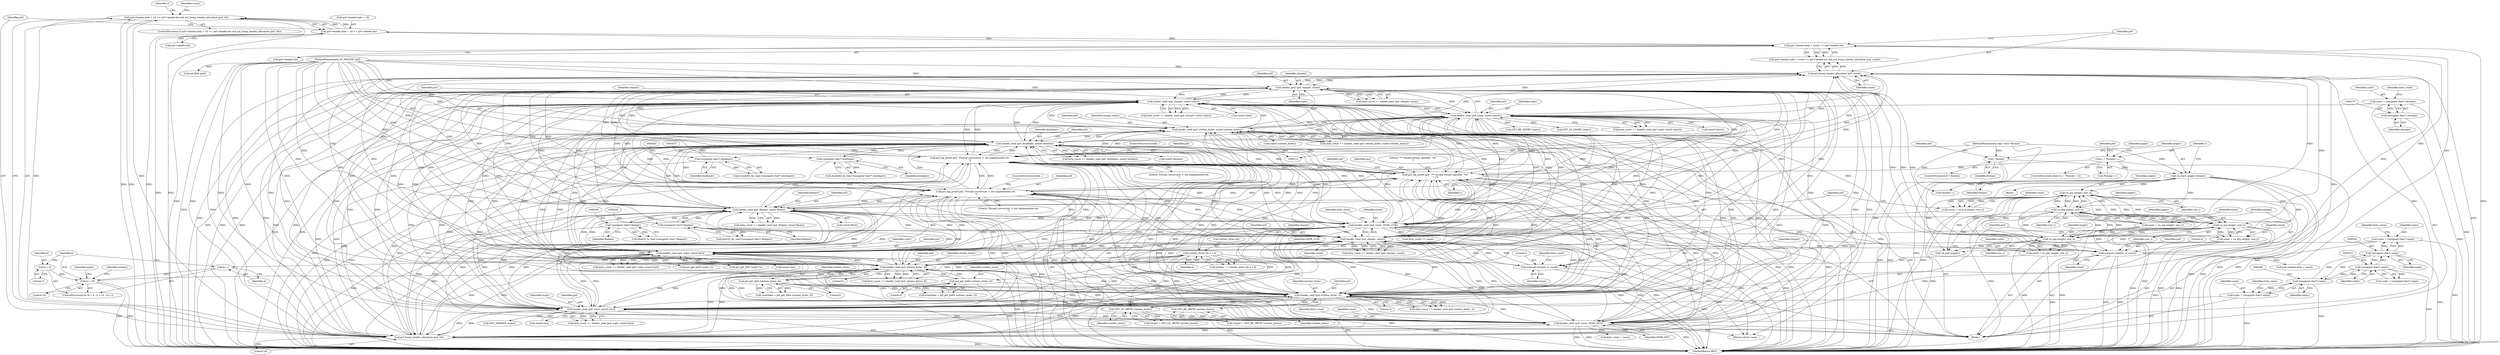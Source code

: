 digraph "0_libsndfile_708e996c87c5fae77b104ccfeb8f6db784c32074_16@API" {
"1000156" [label="(Call,psf->header.indx + 16 >= psf->header.len && psf_bump_header_allocation (psf, 16))"];
"1000157" [label="(Call,psf->header.indx + 16 >= psf->header.len)"];
"1000507" [label="(Call,psf->header.indx + count >= psf->header.len)"];
"1000501" [label="(Call,memset (charptr, 0, count))"];
"1000265" [label="(Call,header_read (psf, charptr, sizeof (char)))"];
"1000283" [label="(Call,header_read (psf, ucptr, sizeof (short)))"];
"1000527" [label="(Call,header_gets (psf, charptr, count))"];
"1000227" [label="(Call,header_read (psf, sixteen_bytes, sizeof (sixteen_bytes)))"];
"1000446" [label="(Call,header_read (psf, doubleptr, sizeof (double)))"];
"1000533" [label="(Call,psf_log_printf (psf, \"Format conversion 'z' not implemented yet.\n\"))"];
"1000170" [label="(Call,psf_bump_header_allocation (psf, 16))"];
"1000543" [label="(Call,header_seek (psf, count, SEEK_SET))"];
"1000204" [label="(Call,header_read (psf, ucptr, sizeof (int)))"];
"1000313" [label="(Call,header_read (psf, sixteen_bytes, 3))"];
"1000379" [label="(Call,header_read (psf, sixteen_bytes, 8))"];
"1000347" [label="(Call,header_read (psf, ucptr, sizeof (int)))"];
"1000490" [label="(Call,header_read (psf, charptr, count))"];
"1000557" [label="(Call,header_seek (psf, count, SEEK_CUR))"];
"1000412" [label="(Call,header_read (psf, floatptr, sizeof (float)))"];
"1000474" [label="(Call,psf_log_printf (psf, \"Format conversion 's' not implemented yet.\n\"))"];
"1000566" [label="(Call,psf_log_printf (psf, \"*** Invalid format specifier `%c'\n\", c))"];
"1000116" [label="(MethodParameterIn,SF_PRIVATE *psf)"];
"1000149" [label="(Call,c = *format++)"];
"1000435" [label="(Call,(unsigned char*) floatptr)"];
"1000427" [label="(Call,(unsigned char*) floatptr)"];
"1000552" [label="(Call,count = va_arg (argptr, size_t))"];
"1000554" [label="(Call,va_arg (argptr, size_t))"];
"1000498" [label="(Call,va_arg (argptr, size_t))"];
"1000145" [label="(Call,va_start (argptr, format))"];
"1000140" [label="(Call,! format)"];
"1000117" [label="(MethodParameterIn,char const *format)"];
"1000540" [label="(Call,va_arg (argptr, size_t))"];
"1000481" [label="(Call,va_arg (argptr, size_t))"];
"1000484" [label="(Call,memset (charptr, 0, count))"];
"1000479" [label="(Call,count = va_arg (argptr, size_t))"];
"1000340" [label="(Call,ucptr = (unsigned char*) intptr)"];
"1000342" [label="(Call,(unsigned char*) intptr)"];
"1000222" [label="(Call,(unsigned char*) intptr)"];
"1000199" [label="(Call,(unsigned char*) intptr)"];
"1000332" [label="(Call,GET_LE_3BYTE (sixteen_bytes))"];
"1000248" [label="(Call,sixteen_bytes [k] << k)"];
"1000241" [label="(Call,k < 16)"];
"1000238" [label="(Call,k = 0)"];
"1000244" [label="(Call,k++)"];
"1000397" [label="(Call,psf_get_le64 (sixteen_bytes, 0))"];
"1000391" [label="(Call,psf_get_be64 (sixteen_bytes, 0))"];
"1000326" [label="(Call,GET_BE_3BYTE (sixteen_bytes))"];
"1000197" [label="(Call,ucptr = (unsigned char*) intptr)"];
"1000538" [label="(Call,count = va_arg (argptr, size_t))"];
"1000461" [label="(Call,(unsigned char*) doubleptr)"];
"1000469" [label="(Call,(unsigned char*) doubleptr)"];
"1000520" [label="(Call,psf_bump_header_allocation (psf, count))"];
"1000276" [label="(Call,ucptr = (unsigned char*) shortptr)"];
"1000278" [label="(Call,(unsigned char*) shortptr)"];
"1000496" [label="(Call,count = va_arg (argptr, size_t))"];
"1000204" [label="(Call,header_read (psf, ucptr, sizeof (int)))"];
"1000393" [label="(Literal,0)"];
"1000161" [label="(Identifier,psf)"];
"1000118" [label="(Block,)"];
"1000528" [label="(Identifier,psf)"];
"1000469" [label="(Call,(unsigned char*) doubleptr)"];
"1000170" [label="(Call,psf_bump_header_allocation (psf, 16))"];
"1000504" [label="(Identifier,count)"];
"1000546" [label="(Identifier,SEEK_SET)"];
"1000560" [label="(Identifier,SEEK_CUR)"];
"1000284" [label="(Identifier,psf)"];
"1000149" [label="(Call,c = *format++)"];
"1000398" [label="(Identifier,sixteen_bytes)"];
"1000397" [label="(Call,psf_get_le64 (sixteen_bytes, 0))"];
"1000444" [label="(Call,byte_count += header_read (psf, doubleptr, sizeof (double)))"];
"1000297" [label="(Call,GET_BE_SHORT (ucptr))"];
"1000533" [label="(Call,psf_log_printf (psf, \"Format conversion 'z' not implemented yet.\n\"))"];
"1000255" [label="(Identifier,intptr)"];
"1000198" [label="(Identifier,ucptr)"];
"1000176" [label="(Identifier,c)"];
"1000316" [label="(Literal,3)"];
"1000323" [label="(Call,*intptr = GET_BE_3BYTE (sixteen_bytes))"];
"1000146" [label="(Identifier,argptr)"];
"1000150" [label="(Identifier,c)"];
"1000144" [label="(Identifier,psf)"];
"1000228" [label="(Identifier,psf)"];
"1000145" [label="(Call,va_start (argptr, format))"];
"1000347" [label="(Call,header_read (psf, ucptr, sizeof (int)))"];
"1000265" [label="(Call,header_read (psf, charptr, sizeof (char)))"];
"1000248" [label="(Call,sixteen_bytes [k] << k)"];
"1000536" [label="(ControlStructure,break ;)"];
"1000350" [label="(Call,sizeof (int))"];
"1000151" [label="(Call,*format++)"];
"1000507" [label="(Call,psf->header.indx + count >= psf->header.len)"];
"1000340" [label="(Call,ucptr = (unsigned char*) intptr)"];
"1000263" [label="(Call,byte_count += header_read (psf, charptr, sizeof (char)))"];
"1000147" [label="(Identifier,format)"];
"1000511" [label="(Identifier,psf)"];
"1000527" [label="(Call,header_gets (psf, charptr, count))"];
"1000572" [label="(Identifier,psf)"];
"1000237" [label="(ControlStructure,for (k = 0 ; k < 16 ; k++))"];
"1000278" [label="(Call,(unsigned char*) shortptr)"];
"1000497" [label="(Identifier,count)"];
"1000206" [label="(Identifier,ucptr)"];
"1000479" [label="(Call,count = va_arg (argptr, size_t))"];
"1000266" [label="(Identifier,psf)"];
"1000542" [label="(Identifier,size_t)"];
"1000313" [label="(Call,header_read (psf, sixteen_bytes, 3))"];
"1000491" [label="(Identifier,psf)"];
"1000380" [label="(Identifier,psf)"];
"1000285" [label="(Identifier,ucptr)"];
"1000429" [label="(Identifier,floatptr)"];
"1000139" [label="(ControlStructure,if (! format))"];
"1000521" [label="(Identifier,psf)"];
"1000577" [label="(Identifier,argptr)"];
"1000543" [label="(Call,header_seek (psf, count, SEEK_SET))"];
"1000485" [label="(Identifier,charptr)"];
"1000227" [label="(Call,header_read (psf, sixteen_bytes, sizeof (sixteen_bytes)))"];
"1000238" [label="(Call,k = 0)"];
"1000311" [label="(Call,byte_count += header_read (psf, sixteen_bytes, 3))"];
"1000381" [label="(Identifier,sixteen_bytes)"];
"1000426" [label="(Call,float32_be_read ((unsigned char*) floatptr))"];
"1000448" [label="(Identifier,doubleptr)"];
"1000165" [label="(Call,psf->header.len)"];
"1000567" [label="(Identifier,psf)"];
"1000461" [label="(Call,(unsigned char*) doubleptr)"];
"1000555" [label="(Identifier,argptr)"];
"1000500" [label="(Identifier,size_t)"];
"1000239" [label="(Identifier,k)"];
"1000498" [label="(Call,va_arg (argptr, size_t))"];
"1000141" [label="(Identifier,format)"];
"1000244" [label="(Call,k++)"];
"1000202" [label="(Call,byte_count += header_read (psf, ucptr, sizeof (int)))"];
"1000315" [label="(Identifier,sixteen_bytes)"];
"1000463" [label="(Identifier,doubleptr)"];
"1000414" [label="(Identifier,floatptr)"];
"1000562" [label="(Identifier,byte_count)"];
"1000156" [label="(Call,psf->header.indx + 16 >= psf->header.len && psf_bump_header_allocation (psf, 16))"];
"1000177" [label="(Block,)"];
"1000314" [label="(Identifier,psf)"];
"1000558" [label="(Identifier,psf)"];
"1000427" [label="(Call,(unsigned char*) floatptr)"];
"1000481" [label="(Call,va_arg (argptr, size_t))"];
"1000224" [label="(Identifier,intptr)"];
"1000267" [label="(Identifier,charptr)"];
"1000435" [label="(Call,(unsigned char*) floatptr)"];
"1000486" [label="(Literal,0)"];
"1000346" [label="(Identifier,byte_count)"];
"1000207" [label="(Call,sizeof (int))"];
"1000522" [label="(Identifier,count)"];
"1000382" [label="(Literal,8)"];
"1000544" [label="(Identifier,psf)"];
"1000540" [label="(Call,va_arg (argptr, size_t))"];
"1000395" [label="(Call,countdata = psf_get_le64 (sixteen_bytes, 0))"];
"1000277" [label="(Identifier,ucptr)"];
"1000345" [label="(Call,byte_count += header_read (psf, ucptr, sizeof (int)))"];
"1000333" [label="(Identifier,sixteen_bytes)"];
"1000415" [label="(Call,sizeof (float))"];
"1000477" [label="(ControlStructure,break ;)"];
"1000199" [label="(Call,(unsigned char*) intptr)"];
"1000541" [label="(Identifier,argptr)"];
"1000548" [label="(Identifier,byte_count)"];
"1000545" [label="(Identifier,count)"];
"1000242" [label="(Identifier,k)"];
"1000501" [label="(Call,memset (charptr, 0, count))"];
"1000283" [label="(Call,header_read (psf, ucptr, sizeof (short)))"];
"1000332" [label="(Call,GET_LE_3BYTE (sixteen_bytes))"];
"1000520" [label="(Call,psf_bump_header_allocation (psf, count))"];
"1000476" [label="(Literal,\"Format conversion 's' not implemented yet.\n\")"];
"1000499" [label="(Identifier,argptr)"];
"1000329" [label="(Call,*intptr = GET_LE_3BYTE (sixteen_bytes))"];
"1000171" [label="(Identifier,psf)"];
"1000230" [label="(Call,sizeof (sixteen_bytes))"];
"1000243" [label="(Literal,16)"];
"1000247" [label="(Identifier,intdata)"];
"1000249" [label="(Call,sixteen_bytes [k])"];
"1000492" [label="(Identifier,charptr)"];
"1000392" [label="(Identifier,sixteen_bytes)"];
"1000327" [label="(Identifier,sixteen_bytes)"];
"1000174" [label="(Identifier,count)"];
"1000212" [label="(Call,GET_MARKER (ucptr))"];
"1000568" [label="(Literal,\"*** Invalid format specifier `%c'\n\")"];
"1000246" [label="(Call,intdata ^= sixteen_bytes [k] << k)"];
"1000225" [label="(Call,byte_count += header_read (psf, sixteen_bytes, sizeof (sixteen_bytes)))"];
"1000493" [label="(Identifier,count)"];
"1000539" [label="(Identifier,count)"];
"1000552" [label="(Call,count = va_arg (argptr, size_t))"];
"1000496" [label="(Call,count = va_arg (argptr, size_t))"];
"1000538" [label="(Call,count = va_arg (argptr, size_t))"];
"1000488" [label="(Call,byte_count += header_read (psf, charptr, count))"];
"1000342" [label="(Call,(unsigned char*) intptr)"];
"1000534" [label="(Identifier,psf)"];
"1000475" [label="(Identifier,psf)"];
"1000361" [label="(Call,psf_get_be32 (ucptr, 0))"];
"1000468" [label="(Call,double64_le_read ((unsigned char*) doubleptr))"];
"1000412" [label="(Call,header_read (psf, floatptr, sizeof (float)))"];
"1000303" [label="(Call,GET_LE_SHORT (ucptr))"];
"1000490" [label="(Call,header_read (psf, charptr, count))"];
"1000487" [label="(Identifier,count)"];
"1000553" [label="(Identifier,count)"];
"1000557" [label="(Call,header_seek (psf, count, SEEK_CUR))"];
"1000580" [label="(MethodReturn,RET)"];
"1000434" [label="(Call,float32_le_read ((unsigned char*) floatptr))"];
"1000280" [label="(Identifier,shortptr)"];
"1000399" [label="(Literal,0)"];
"1000241" [label="(Call,k < 16)"];
"1000205" [label="(Identifier,psf)"];
"1000410" [label="(Call,byte_count += header_read (psf, floatptr, sizeof (float)))"];
"1000240" [label="(Literal,0)"];
"1000281" [label="(Call,byte_count += header_read (psf, ucptr, sizeof (short)))"];
"1000530" [label="(Identifier,count)"];
"1000148" [label="(ControlStructure,while ((c = *format++)))"];
"1000437" [label="(Identifier,floatptr)"];
"1000117" [label="(MethodParameterIn,char const *format)"];
"1000508" [label="(Call,psf->header.indx + count)"];
"1000484" [label="(Call,memset (charptr, 0, count))"];
"1000368" [label="(Call,psf_get_le32 (ucptr, 0))"];
"1000561" [label="(Call,byte_count += count)"];
"1000341" [label="(Identifier,ucptr)"];
"1000482" [label="(Identifier,argptr)"];
"1000460" [label="(Call,double64_be_read ((unsigned char*) doubleptr))"];
"1000143" [label="(Call,psf_ftell (psf))"];
"1000391" [label="(Call,psf_get_be64 (sixteen_bytes, 0))"];
"1000282" [label="(Identifier,byte_count)"];
"1000566" [label="(Call,psf_log_printf (psf, \"*** Invalid format specifier `%c'\n\", c))"];
"1000349" [label="(Identifier,ucptr)"];
"1000268" [label="(Call,sizeof (char))"];
"1000471" [label="(Identifier,doubleptr)"];
"1000547" [label="(Call,byte_count = count)"];
"1000576" [label="(Call,va_end (argptr))"];
"1000489" [label="(Identifier,byte_count)"];
"1000197" [label="(Call,ucptr = (unsigned char*) intptr)"];
"1000556" [label="(Identifier,size_t)"];
"1000535" [label="(Literal,\"Format conversion 'z' not implemented yet.\n\")"];
"1000348" [label="(Identifier,psf)"];
"1000229" [label="(Identifier,sixteen_bytes)"];
"1000506" [label="(Call,psf->header.indx + count >= psf->header.len && psf_bump_header_allocation (psf, count))"];
"1000155" [label="(ControlStructure,if (psf->header.indx + 16 >= psf->header.len && psf_bump_header_allocation (psf, 16)))"];
"1000554" [label="(Call,va_arg (argptr, size_t))"];
"1000203" [label="(Identifier,byte_count)"];
"1000286" [label="(Call,sizeof (short))"];
"1000413" [label="(Identifier,psf)"];
"1000559" [label="(Identifier,count)"];
"1000201" [label="(Identifier,intptr)"];
"1000446" [label="(Call,header_read (psf, doubleptr, sizeof (double)))"];
"1000173" [label="(Return,return count ;)"];
"1000245" [label="(Identifier,k)"];
"1000157" [label="(Call,psf->header.indx + 16 >= psf->header.len)"];
"1000483" [label="(Identifier,size_t)"];
"1000529" [label="(Identifier,charptr)"];
"1000220" [label="(Call,ucptr = (unsigned char*) intptr)"];
"1000503" [label="(Literal,0)"];
"1000158" [label="(Call,psf->header.indx + 16)"];
"1000152" [label="(Call,format++)"];
"1000222" [label="(Call,(unsigned char*) intptr)"];
"1000525" [label="(Call,byte_count += header_gets (psf, charptr, count))"];
"1000389" [label="(Call,countdata = psf_get_be64 (sixteen_bytes, 0))"];
"1000344" [label="(Identifier,intptr)"];
"1000377" [label="(Call,byte_count += header_read (psf, sixteen_bytes, 8))"];
"1000502" [label="(Identifier,charptr)"];
"1000252" [label="(Identifier,k)"];
"1000474" [label="(Call,psf_log_printf (psf, \"Format conversion 's' not implemented yet.\n\"))"];
"1000447" [label="(Identifier,psf)"];
"1000140" [label="(Call,! format)"];
"1000480" [label="(Identifier,count)"];
"1000276" [label="(Call,ucptr = (unsigned char*) shortptr)"];
"1000379" [label="(Call,header_read (psf, sixteen_bytes, 8))"];
"1000116" [label="(MethodParameterIn,SF_PRIVATE *psf)"];
"1000569" [label="(Identifier,c)"];
"1000515" [label="(Call,psf->header.len)"];
"1000172" [label="(Literal,16)"];
"1000449" [label="(Call,sizeof (double))"];
"1000326" [label="(Call,GET_BE_3BYTE (sixteen_bytes))"];
"1000156" -> "1000155"  [label="AST: "];
"1000156" -> "1000157"  [label="CFG: "];
"1000156" -> "1000170"  [label="CFG: "];
"1000157" -> "1000156"  [label="AST: "];
"1000170" -> "1000156"  [label="AST: "];
"1000174" -> "1000156"  [label="CFG: "];
"1000176" -> "1000156"  [label="CFG: "];
"1000156" -> "1000580"  [label="DDG: "];
"1000156" -> "1000580"  [label="DDG: "];
"1000156" -> "1000580"  [label="DDG: "];
"1000157" -> "1000156"  [label="DDG: "];
"1000157" -> "1000156"  [label="DDG: "];
"1000170" -> "1000156"  [label="DDG: "];
"1000170" -> "1000156"  [label="DDG: "];
"1000157" -> "1000165"  [label="CFG: "];
"1000158" -> "1000157"  [label="AST: "];
"1000165" -> "1000157"  [label="AST: "];
"1000171" -> "1000157"  [label="CFG: "];
"1000157" -> "1000580"  [label="DDG: "];
"1000157" -> "1000580"  [label="DDG: "];
"1000507" -> "1000157"  [label="DDG: "];
"1000157" -> "1000507"  [label="DDG: "];
"1000507" -> "1000506"  [label="AST: "];
"1000507" -> "1000515"  [label="CFG: "];
"1000508" -> "1000507"  [label="AST: "];
"1000515" -> "1000507"  [label="AST: "];
"1000521" -> "1000507"  [label="CFG: "];
"1000506" -> "1000507"  [label="CFG: "];
"1000507" -> "1000580"  [label="DDG: "];
"1000507" -> "1000580"  [label="DDG: "];
"1000507" -> "1000506"  [label="DDG: "];
"1000507" -> "1000506"  [label="DDG: "];
"1000501" -> "1000507"  [label="DDG: "];
"1000501" -> "1000177"  [label="AST: "];
"1000501" -> "1000504"  [label="CFG: "];
"1000502" -> "1000501"  [label="AST: "];
"1000503" -> "1000501"  [label="AST: "];
"1000504" -> "1000501"  [label="AST: "];
"1000511" -> "1000501"  [label="CFG: "];
"1000501" -> "1000580"  [label="DDG: "];
"1000501" -> "1000580"  [label="DDG: "];
"1000265" -> "1000501"  [label="DDG: "];
"1000527" -> "1000501"  [label="DDG: "];
"1000490" -> "1000501"  [label="DDG: "];
"1000496" -> "1000501"  [label="DDG: "];
"1000501" -> "1000508"  [label="DDG: "];
"1000501" -> "1000520"  [label="DDG: "];
"1000501" -> "1000527"  [label="DDG: "];
"1000501" -> "1000527"  [label="DDG: "];
"1000265" -> "1000263"  [label="AST: "];
"1000265" -> "1000268"  [label="CFG: "];
"1000266" -> "1000265"  [label="AST: "];
"1000267" -> "1000265"  [label="AST: "];
"1000268" -> "1000265"  [label="AST: "];
"1000263" -> "1000265"  [label="CFG: "];
"1000265" -> "1000580"  [label="DDG: "];
"1000265" -> "1000580"  [label="DDG: "];
"1000265" -> "1000170"  [label="DDG: "];
"1000265" -> "1000204"  [label="DDG: "];
"1000265" -> "1000227"  [label="DDG: "];
"1000265" -> "1000263"  [label="DDG: "];
"1000265" -> "1000263"  [label="DDG: "];
"1000283" -> "1000265"  [label="DDG: "];
"1000527" -> "1000265"  [label="DDG: "];
"1000527" -> "1000265"  [label="DDG: "];
"1000227" -> "1000265"  [label="DDG: "];
"1000446" -> "1000265"  [label="DDG: "];
"1000533" -> "1000265"  [label="DDG: "];
"1000170" -> "1000265"  [label="DDG: "];
"1000543" -> "1000265"  [label="DDG: "];
"1000204" -> "1000265"  [label="DDG: "];
"1000313" -> "1000265"  [label="DDG: "];
"1000379" -> "1000265"  [label="DDG: "];
"1000347" -> "1000265"  [label="DDG: "];
"1000490" -> "1000265"  [label="DDG: "];
"1000490" -> "1000265"  [label="DDG: "];
"1000557" -> "1000265"  [label="DDG: "];
"1000412" -> "1000265"  [label="DDG: "];
"1000474" -> "1000265"  [label="DDG: "];
"1000566" -> "1000265"  [label="DDG: "];
"1000116" -> "1000265"  [label="DDG: "];
"1000265" -> "1000283"  [label="DDG: "];
"1000265" -> "1000313"  [label="DDG: "];
"1000265" -> "1000347"  [label="DDG: "];
"1000265" -> "1000379"  [label="DDG: "];
"1000265" -> "1000412"  [label="DDG: "];
"1000265" -> "1000446"  [label="DDG: "];
"1000265" -> "1000474"  [label="DDG: "];
"1000265" -> "1000484"  [label="DDG: "];
"1000265" -> "1000490"  [label="DDG: "];
"1000265" -> "1000520"  [label="DDG: "];
"1000265" -> "1000527"  [label="DDG: "];
"1000265" -> "1000533"  [label="DDG: "];
"1000265" -> "1000543"  [label="DDG: "];
"1000265" -> "1000557"  [label="DDG: "];
"1000265" -> "1000566"  [label="DDG: "];
"1000283" -> "1000281"  [label="AST: "];
"1000283" -> "1000286"  [label="CFG: "];
"1000284" -> "1000283"  [label="AST: "];
"1000285" -> "1000283"  [label="AST: "];
"1000286" -> "1000283"  [label="AST: "];
"1000281" -> "1000283"  [label="CFG: "];
"1000283" -> "1000580"  [label="DDG: "];
"1000283" -> "1000170"  [label="DDG: "];
"1000283" -> "1000204"  [label="DDG: "];
"1000283" -> "1000227"  [label="DDG: "];
"1000283" -> "1000281"  [label="DDG: "];
"1000283" -> "1000281"  [label="DDG: "];
"1000527" -> "1000283"  [label="DDG: "];
"1000227" -> "1000283"  [label="DDG: "];
"1000446" -> "1000283"  [label="DDG: "];
"1000533" -> "1000283"  [label="DDG: "];
"1000170" -> "1000283"  [label="DDG: "];
"1000543" -> "1000283"  [label="DDG: "];
"1000204" -> "1000283"  [label="DDG: "];
"1000313" -> "1000283"  [label="DDG: "];
"1000379" -> "1000283"  [label="DDG: "];
"1000347" -> "1000283"  [label="DDG: "];
"1000490" -> "1000283"  [label="DDG: "];
"1000557" -> "1000283"  [label="DDG: "];
"1000412" -> "1000283"  [label="DDG: "];
"1000474" -> "1000283"  [label="DDG: "];
"1000566" -> "1000283"  [label="DDG: "];
"1000116" -> "1000283"  [label="DDG: "];
"1000276" -> "1000283"  [label="DDG: "];
"1000283" -> "1000297"  [label="DDG: "];
"1000283" -> "1000303"  [label="DDG: "];
"1000283" -> "1000313"  [label="DDG: "];
"1000283" -> "1000347"  [label="DDG: "];
"1000283" -> "1000379"  [label="DDG: "];
"1000283" -> "1000412"  [label="DDG: "];
"1000283" -> "1000446"  [label="DDG: "];
"1000283" -> "1000474"  [label="DDG: "];
"1000283" -> "1000490"  [label="DDG: "];
"1000283" -> "1000520"  [label="DDG: "];
"1000283" -> "1000527"  [label="DDG: "];
"1000283" -> "1000533"  [label="DDG: "];
"1000283" -> "1000543"  [label="DDG: "];
"1000283" -> "1000557"  [label="DDG: "];
"1000283" -> "1000566"  [label="DDG: "];
"1000527" -> "1000525"  [label="AST: "];
"1000527" -> "1000530"  [label="CFG: "];
"1000528" -> "1000527"  [label="AST: "];
"1000529" -> "1000527"  [label="AST: "];
"1000530" -> "1000527"  [label="AST: "];
"1000525" -> "1000527"  [label="CFG: "];
"1000527" -> "1000580"  [label="DDG: "];
"1000527" -> "1000580"  [label="DDG: "];
"1000527" -> "1000580"  [label="DDG: "];
"1000527" -> "1000170"  [label="DDG: "];
"1000527" -> "1000173"  [label="DDG: "];
"1000527" -> "1000204"  [label="DDG: "];
"1000527" -> "1000227"  [label="DDG: "];
"1000527" -> "1000313"  [label="DDG: "];
"1000527" -> "1000347"  [label="DDG: "];
"1000527" -> "1000379"  [label="DDG: "];
"1000527" -> "1000412"  [label="DDG: "];
"1000527" -> "1000446"  [label="DDG: "];
"1000527" -> "1000474"  [label="DDG: "];
"1000527" -> "1000484"  [label="DDG: "];
"1000527" -> "1000490"  [label="DDG: "];
"1000527" -> "1000520"  [label="DDG: "];
"1000527" -> "1000525"  [label="DDG: "];
"1000527" -> "1000525"  [label="DDG: "];
"1000527" -> "1000525"  [label="DDG: "];
"1000227" -> "1000527"  [label="DDG: "];
"1000446" -> "1000527"  [label="DDG: "];
"1000520" -> "1000527"  [label="DDG: "];
"1000520" -> "1000527"  [label="DDG: "];
"1000533" -> "1000527"  [label="DDG: "];
"1000170" -> "1000527"  [label="DDG: "];
"1000543" -> "1000527"  [label="DDG: "];
"1000204" -> "1000527"  [label="DDG: "];
"1000313" -> "1000527"  [label="DDG: "];
"1000379" -> "1000527"  [label="DDG: "];
"1000347" -> "1000527"  [label="DDG: "];
"1000490" -> "1000527"  [label="DDG: "];
"1000557" -> "1000527"  [label="DDG: "];
"1000412" -> "1000527"  [label="DDG: "];
"1000474" -> "1000527"  [label="DDG: "];
"1000566" -> "1000527"  [label="DDG: "];
"1000116" -> "1000527"  [label="DDG: "];
"1000527" -> "1000533"  [label="DDG: "];
"1000527" -> "1000543"  [label="DDG: "];
"1000527" -> "1000557"  [label="DDG: "];
"1000527" -> "1000566"  [label="DDG: "];
"1000227" -> "1000225"  [label="AST: "];
"1000227" -> "1000230"  [label="CFG: "];
"1000228" -> "1000227"  [label="AST: "];
"1000229" -> "1000227"  [label="AST: "];
"1000230" -> "1000227"  [label="AST: "];
"1000225" -> "1000227"  [label="CFG: "];
"1000227" -> "1000580"  [label="DDG: "];
"1000227" -> "1000580"  [label="DDG: "];
"1000227" -> "1000170"  [label="DDG: "];
"1000227" -> "1000204"  [label="DDG: "];
"1000227" -> "1000225"  [label="DDG: "];
"1000227" -> "1000225"  [label="DDG: "];
"1000446" -> "1000227"  [label="DDG: "];
"1000533" -> "1000227"  [label="DDG: "];
"1000170" -> "1000227"  [label="DDG: "];
"1000543" -> "1000227"  [label="DDG: "];
"1000204" -> "1000227"  [label="DDG: "];
"1000313" -> "1000227"  [label="DDG: "];
"1000379" -> "1000227"  [label="DDG: "];
"1000347" -> "1000227"  [label="DDG: "];
"1000490" -> "1000227"  [label="DDG: "];
"1000557" -> "1000227"  [label="DDG: "];
"1000412" -> "1000227"  [label="DDG: "];
"1000474" -> "1000227"  [label="DDG: "];
"1000566" -> "1000227"  [label="DDG: "];
"1000116" -> "1000227"  [label="DDG: "];
"1000248" -> "1000227"  [label="DDG: "];
"1000227" -> "1000248"  [label="DDG: "];
"1000227" -> "1000313"  [label="DDG: "];
"1000227" -> "1000313"  [label="DDG: "];
"1000227" -> "1000347"  [label="DDG: "];
"1000227" -> "1000379"  [label="DDG: "];
"1000227" -> "1000379"  [label="DDG: "];
"1000227" -> "1000412"  [label="DDG: "];
"1000227" -> "1000446"  [label="DDG: "];
"1000227" -> "1000474"  [label="DDG: "];
"1000227" -> "1000490"  [label="DDG: "];
"1000227" -> "1000520"  [label="DDG: "];
"1000227" -> "1000533"  [label="DDG: "];
"1000227" -> "1000543"  [label="DDG: "];
"1000227" -> "1000557"  [label="DDG: "];
"1000227" -> "1000566"  [label="DDG: "];
"1000446" -> "1000444"  [label="AST: "];
"1000446" -> "1000449"  [label="CFG: "];
"1000447" -> "1000446"  [label="AST: "];
"1000448" -> "1000446"  [label="AST: "];
"1000449" -> "1000446"  [label="AST: "];
"1000444" -> "1000446"  [label="CFG: "];
"1000446" -> "1000580"  [label="DDG: "];
"1000446" -> "1000170"  [label="DDG: "];
"1000446" -> "1000204"  [label="DDG: "];
"1000446" -> "1000313"  [label="DDG: "];
"1000446" -> "1000347"  [label="DDG: "];
"1000446" -> "1000379"  [label="DDG: "];
"1000446" -> "1000412"  [label="DDG: "];
"1000446" -> "1000444"  [label="DDG: "];
"1000446" -> "1000444"  [label="DDG: "];
"1000533" -> "1000446"  [label="DDG: "];
"1000170" -> "1000446"  [label="DDG: "];
"1000543" -> "1000446"  [label="DDG: "];
"1000204" -> "1000446"  [label="DDG: "];
"1000313" -> "1000446"  [label="DDG: "];
"1000379" -> "1000446"  [label="DDG: "];
"1000347" -> "1000446"  [label="DDG: "];
"1000490" -> "1000446"  [label="DDG: "];
"1000557" -> "1000446"  [label="DDG: "];
"1000412" -> "1000446"  [label="DDG: "];
"1000474" -> "1000446"  [label="DDG: "];
"1000566" -> "1000446"  [label="DDG: "];
"1000116" -> "1000446"  [label="DDG: "];
"1000461" -> "1000446"  [label="DDG: "];
"1000469" -> "1000446"  [label="DDG: "];
"1000446" -> "1000461"  [label="DDG: "];
"1000446" -> "1000469"  [label="DDG: "];
"1000446" -> "1000474"  [label="DDG: "];
"1000446" -> "1000490"  [label="DDG: "];
"1000446" -> "1000520"  [label="DDG: "];
"1000446" -> "1000533"  [label="DDG: "];
"1000446" -> "1000543"  [label="DDG: "];
"1000446" -> "1000557"  [label="DDG: "];
"1000446" -> "1000566"  [label="DDG: "];
"1000533" -> "1000177"  [label="AST: "];
"1000533" -> "1000535"  [label="CFG: "];
"1000534" -> "1000533"  [label="AST: "];
"1000535" -> "1000533"  [label="AST: "];
"1000536" -> "1000533"  [label="CFG: "];
"1000533" -> "1000580"  [label="DDG: "];
"1000533" -> "1000580"  [label="DDG: "];
"1000533" -> "1000170"  [label="DDG: "];
"1000533" -> "1000204"  [label="DDG: "];
"1000533" -> "1000313"  [label="DDG: "];
"1000533" -> "1000347"  [label="DDG: "];
"1000533" -> "1000379"  [label="DDG: "];
"1000533" -> "1000412"  [label="DDG: "];
"1000533" -> "1000474"  [label="DDG: "];
"1000533" -> "1000490"  [label="DDG: "];
"1000533" -> "1000520"  [label="DDG: "];
"1000170" -> "1000533"  [label="DDG: "];
"1000543" -> "1000533"  [label="DDG: "];
"1000204" -> "1000533"  [label="DDG: "];
"1000313" -> "1000533"  [label="DDG: "];
"1000379" -> "1000533"  [label="DDG: "];
"1000347" -> "1000533"  [label="DDG: "];
"1000490" -> "1000533"  [label="DDG: "];
"1000557" -> "1000533"  [label="DDG: "];
"1000412" -> "1000533"  [label="DDG: "];
"1000474" -> "1000533"  [label="DDG: "];
"1000566" -> "1000533"  [label="DDG: "];
"1000116" -> "1000533"  [label="DDG: "];
"1000533" -> "1000543"  [label="DDG: "];
"1000533" -> "1000557"  [label="DDG: "];
"1000533" -> "1000566"  [label="DDG: "];
"1000170" -> "1000172"  [label="CFG: "];
"1000171" -> "1000170"  [label="AST: "];
"1000172" -> "1000170"  [label="AST: "];
"1000170" -> "1000580"  [label="DDG: "];
"1000543" -> "1000170"  [label="DDG: "];
"1000204" -> "1000170"  [label="DDG: "];
"1000313" -> "1000170"  [label="DDG: "];
"1000379" -> "1000170"  [label="DDG: "];
"1000347" -> "1000170"  [label="DDG: "];
"1000490" -> "1000170"  [label="DDG: "];
"1000557" -> "1000170"  [label="DDG: "];
"1000412" -> "1000170"  [label="DDG: "];
"1000474" -> "1000170"  [label="DDG: "];
"1000566" -> "1000170"  [label="DDG: "];
"1000116" -> "1000170"  [label="DDG: "];
"1000170" -> "1000204"  [label="DDG: "];
"1000170" -> "1000313"  [label="DDG: "];
"1000170" -> "1000347"  [label="DDG: "];
"1000170" -> "1000379"  [label="DDG: "];
"1000170" -> "1000412"  [label="DDG: "];
"1000170" -> "1000474"  [label="DDG: "];
"1000170" -> "1000490"  [label="DDG: "];
"1000170" -> "1000520"  [label="DDG: "];
"1000170" -> "1000543"  [label="DDG: "];
"1000170" -> "1000557"  [label="DDG: "];
"1000170" -> "1000566"  [label="DDG: "];
"1000543" -> "1000177"  [label="AST: "];
"1000543" -> "1000546"  [label="CFG: "];
"1000544" -> "1000543"  [label="AST: "];
"1000545" -> "1000543"  [label="AST: "];
"1000546" -> "1000543"  [label="AST: "];
"1000548" -> "1000543"  [label="CFG: "];
"1000543" -> "1000580"  [label="DDG: "];
"1000543" -> "1000580"  [label="DDG: "];
"1000543" -> "1000580"  [label="DDG: "];
"1000543" -> "1000173"  [label="DDG: "];
"1000543" -> "1000204"  [label="DDG: "];
"1000543" -> "1000313"  [label="DDG: "];
"1000543" -> "1000347"  [label="DDG: "];
"1000543" -> "1000379"  [label="DDG: "];
"1000543" -> "1000412"  [label="DDG: "];
"1000543" -> "1000474"  [label="DDG: "];
"1000543" -> "1000490"  [label="DDG: "];
"1000543" -> "1000520"  [label="DDG: "];
"1000204" -> "1000543"  [label="DDG: "];
"1000313" -> "1000543"  [label="DDG: "];
"1000379" -> "1000543"  [label="DDG: "];
"1000347" -> "1000543"  [label="DDG: "];
"1000490" -> "1000543"  [label="DDG: "];
"1000557" -> "1000543"  [label="DDG: "];
"1000412" -> "1000543"  [label="DDG: "];
"1000474" -> "1000543"  [label="DDG: "];
"1000566" -> "1000543"  [label="DDG: "];
"1000116" -> "1000543"  [label="DDG: "];
"1000538" -> "1000543"  [label="DDG: "];
"1000543" -> "1000547"  [label="DDG: "];
"1000543" -> "1000557"  [label="DDG: "];
"1000543" -> "1000566"  [label="DDG: "];
"1000204" -> "1000202"  [label="AST: "];
"1000204" -> "1000207"  [label="CFG: "];
"1000205" -> "1000204"  [label="AST: "];
"1000206" -> "1000204"  [label="AST: "];
"1000207" -> "1000204"  [label="AST: "];
"1000202" -> "1000204"  [label="CFG: "];
"1000204" -> "1000580"  [label="DDG: "];
"1000204" -> "1000202"  [label="DDG: "];
"1000204" -> "1000202"  [label="DDG: "];
"1000313" -> "1000204"  [label="DDG: "];
"1000379" -> "1000204"  [label="DDG: "];
"1000347" -> "1000204"  [label="DDG: "];
"1000490" -> "1000204"  [label="DDG: "];
"1000557" -> "1000204"  [label="DDG: "];
"1000412" -> "1000204"  [label="DDG: "];
"1000474" -> "1000204"  [label="DDG: "];
"1000566" -> "1000204"  [label="DDG: "];
"1000116" -> "1000204"  [label="DDG: "];
"1000197" -> "1000204"  [label="DDG: "];
"1000204" -> "1000212"  [label="DDG: "];
"1000204" -> "1000313"  [label="DDG: "];
"1000204" -> "1000347"  [label="DDG: "];
"1000204" -> "1000379"  [label="DDG: "];
"1000204" -> "1000412"  [label="DDG: "];
"1000204" -> "1000474"  [label="DDG: "];
"1000204" -> "1000490"  [label="DDG: "];
"1000204" -> "1000520"  [label="DDG: "];
"1000204" -> "1000557"  [label="DDG: "];
"1000204" -> "1000566"  [label="DDG: "];
"1000313" -> "1000311"  [label="AST: "];
"1000313" -> "1000316"  [label="CFG: "];
"1000314" -> "1000313"  [label="AST: "];
"1000315" -> "1000313"  [label="AST: "];
"1000316" -> "1000313"  [label="AST: "];
"1000311" -> "1000313"  [label="CFG: "];
"1000313" -> "1000580"  [label="DDG: "];
"1000313" -> "1000311"  [label="DDG: "];
"1000313" -> "1000311"  [label="DDG: "];
"1000313" -> "1000311"  [label="DDG: "];
"1000379" -> "1000313"  [label="DDG: "];
"1000347" -> "1000313"  [label="DDG: "];
"1000490" -> "1000313"  [label="DDG: "];
"1000557" -> "1000313"  [label="DDG: "];
"1000412" -> "1000313"  [label="DDG: "];
"1000474" -> "1000313"  [label="DDG: "];
"1000566" -> "1000313"  [label="DDG: "];
"1000116" -> "1000313"  [label="DDG: "];
"1000332" -> "1000313"  [label="DDG: "];
"1000397" -> "1000313"  [label="DDG: "];
"1000391" -> "1000313"  [label="DDG: "];
"1000326" -> "1000313"  [label="DDG: "];
"1000248" -> "1000313"  [label="DDG: "];
"1000313" -> "1000326"  [label="DDG: "];
"1000313" -> "1000332"  [label="DDG: "];
"1000313" -> "1000347"  [label="DDG: "];
"1000313" -> "1000379"  [label="DDG: "];
"1000313" -> "1000412"  [label="DDG: "];
"1000313" -> "1000474"  [label="DDG: "];
"1000313" -> "1000490"  [label="DDG: "];
"1000313" -> "1000520"  [label="DDG: "];
"1000313" -> "1000557"  [label="DDG: "];
"1000313" -> "1000566"  [label="DDG: "];
"1000379" -> "1000377"  [label="AST: "];
"1000379" -> "1000382"  [label="CFG: "];
"1000380" -> "1000379"  [label="AST: "];
"1000381" -> "1000379"  [label="AST: "];
"1000382" -> "1000379"  [label="AST: "];
"1000377" -> "1000379"  [label="CFG: "];
"1000379" -> "1000580"  [label="DDG: "];
"1000379" -> "1000347"  [label="DDG: "];
"1000379" -> "1000377"  [label="DDG: "];
"1000379" -> "1000377"  [label="DDG: "];
"1000379" -> "1000377"  [label="DDG: "];
"1000347" -> "1000379"  [label="DDG: "];
"1000490" -> "1000379"  [label="DDG: "];
"1000557" -> "1000379"  [label="DDG: "];
"1000412" -> "1000379"  [label="DDG: "];
"1000474" -> "1000379"  [label="DDG: "];
"1000566" -> "1000379"  [label="DDG: "];
"1000116" -> "1000379"  [label="DDG: "];
"1000332" -> "1000379"  [label="DDG: "];
"1000397" -> "1000379"  [label="DDG: "];
"1000391" -> "1000379"  [label="DDG: "];
"1000326" -> "1000379"  [label="DDG: "];
"1000248" -> "1000379"  [label="DDG: "];
"1000379" -> "1000391"  [label="DDG: "];
"1000379" -> "1000397"  [label="DDG: "];
"1000379" -> "1000412"  [label="DDG: "];
"1000379" -> "1000474"  [label="DDG: "];
"1000379" -> "1000490"  [label="DDG: "];
"1000379" -> "1000520"  [label="DDG: "];
"1000379" -> "1000557"  [label="DDG: "];
"1000379" -> "1000566"  [label="DDG: "];
"1000347" -> "1000345"  [label="AST: "];
"1000347" -> "1000350"  [label="CFG: "];
"1000348" -> "1000347"  [label="AST: "];
"1000349" -> "1000347"  [label="AST: "];
"1000350" -> "1000347"  [label="AST: "];
"1000345" -> "1000347"  [label="CFG: "];
"1000347" -> "1000580"  [label="DDG: "];
"1000347" -> "1000345"  [label="DDG: "];
"1000347" -> "1000345"  [label="DDG: "];
"1000490" -> "1000347"  [label="DDG: "];
"1000557" -> "1000347"  [label="DDG: "];
"1000412" -> "1000347"  [label="DDG: "];
"1000474" -> "1000347"  [label="DDG: "];
"1000566" -> "1000347"  [label="DDG: "];
"1000116" -> "1000347"  [label="DDG: "];
"1000340" -> "1000347"  [label="DDG: "];
"1000347" -> "1000361"  [label="DDG: "];
"1000347" -> "1000368"  [label="DDG: "];
"1000347" -> "1000412"  [label="DDG: "];
"1000347" -> "1000474"  [label="DDG: "];
"1000347" -> "1000490"  [label="DDG: "];
"1000347" -> "1000520"  [label="DDG: "];
"1000347" -> "1000557"  [label="DDG: "];
"1000347" -> "1000566"  [label="DDG: "];
"1000490" -> "1000488"  [label="AST: "];
"1000490" -> "1000493"  [label="CFG: "];
"1000491" -> "1000490"  [label="AST: "];
"1000492" -> "1000490"  [label="AST: "];
"1000493" -> "1000490"  [label="AST: "];
"1000488" -> "1000490"  [label="CFG: "];
"1000490" -> "1000580"  [label="DDG: "];
"1000490" -> "1000580"  [label="DDG: "];
"1000490" -> "1000580"  [label="DDG: "];
"1000490" -> "1000173"  [label="DDG: "];
"1000490" -> "1000412"  [label="DDG: "];
"1000490" -> "1000474"  [label="DDG: "];
"1000490" -> "1000484"  [label="DDG: "];
"1000490" -> "1000488"  [label="DDG: "];
"1000490" -> "1000488"  [label="DDG: "];
"1000490" -> "1000488"  [label="DDG: "];
"1000557" -> "1000490"  [label="DDG: "];
"1000412" -> "1000490"  [label="DDG: "];
"1000474" -> "1000490"  [label="DDG: "];
"1000566" -> "1000490"  [label="DDG: "];
"1000116" -> "1000490"  [label="DDG: "];
"1000484" -> "1000490"  [label="DDG: "];
"1000484" -> "1000490"  [label="DDG: "];
"1000490" -> "1000520"  [label="DDG: "];
"1000490" -> "1000557"  [label="DDG: "];
"1000490" -> "1000566"  [label="DDG: "];
"1000557" -> "1000177"  [label="AST: "];
"1000557" -> "1000560"  [label="CFG: "];
"1000558" -> "1000557"  [label="AST: "];
"1000559" -> "1000557"  [label="AST: "];
"1000560" -> "1000557"  [label="AST: "];
"1000562" -> "1000557"  [label="CFG: "];
"1000557" -> "1000580"  [label="DDG: "];
"1000557" -> "1000580"  [label="DDG: "];
"1000557" -> "1000580"  [label="DDG: "];
"1000557" -> "1000173"  [label="DDG: "];
"1000557" -> "1000412"  [label="DDG: "];
"1000557" -> "1000474"  [label="DDG: "];
"1000557" -> "1000520"  [label="DDG: "];
"1000412" -> "1000557"  [label="DDG: "];
"1000474" -> "1000557"  [label="DDG: "];
"1000566" -> "1000557"  [label="DDG: "];
"1000116" -> "1000557"  [label="DDG: "];
"1000552" -> "1000557"  [label="DDG: "];
"1000557" -> "1000561"  [label="DDG: "];
"1000557" -> "1000566"  [label="DDG: "];
"1000412" -> "1000410"  [label="AST: "];
"1000412" -> "1000415"  [label="CFG: "];
"1000413" -> "1000412"  [label="AST: "];
"1000414" -> "1000412"  [label="AST: "];
"1000415" -> "1000412"  [label="AST: "];
"1000410" -> "1000412"  [label="CFG: "];
"1000412" -> "1000580"  [label="DDG: "];
"1000412" -> "1000410"  [label="DDG: "];
"1000412" -> "1000410"  [label="DDG: "];
"1000474" -> "1000412"  [label="DDG: "];
"1000566" -> "1000412"  [label="DDG: "];
"1000116" -> "1000412"  [label="DDG: "];
"1000435" -> "1000412"  [label="DDG: "];
"1000427" -> "1000412"  [label="DDG: "];
"1000412" -> "1000427"  [label="DDG: "];
"1000412" -> "1000435"  [label="DDG: "];
"1000412" -> "1000474"  [label="DDG: "];
"1000412" -> "1000520"  [label="DDG: "];
"1000412" -> "1000566"  [label="DDG: "];
"1000474" -> "1000177"  [label="AST: "];
"1000474" -> "1000476"  [label="CFG: "];
"1000475" -> "1000474"  [label="AST: "];
"1000476" -> "1000474"  [label="AST: "];
"1000477" -> "1000474"  [label="CFG: "];
"1000474" -> "1000580"  [label="DDG: "];
"1000474" -> "1000580"  [label="DDG: "];
"1000566" -> "1000474"  [label="DDG: "];
"1000116" -> "1000474"  [label="DDG: "];
"1000474" -> "1000520"  [label="DDG: "];
"1000474" -> "1000566"  [label="DDG: "];
"1000566" -> "1000177"  [label="AST: "];
"1000566" -> "1000569"  [label="CFG: "];
"1000567" -> "1000566"  [label="AST: "];
"1000568" -> "1000566"  [label="AST: "];
"1000569" -> "1000566"  [label="AST: "];
"1000572" -> "1000566"  [label="CFG: "];
"1000566" -> "1000580"  [label="DDG: "];
"1000566" -> "1000580"  [label="DDG: "];
"1000566" -> "1000580"  [label="DDG: "];
"1000566" -> "1000520"  [label="DDG: "];
"1000116" -> "1000566"  [label="DDG: "];
"1000149" -> "1000566"  [label="DDG: "];
"1000116" -> "1000115"  [label="AST: "];
"1000116" -> "1000580"  [label="DDG: "];
"1000116" -> "1000143"  [label="DDG: "];
"1000116" -> "1000520"  [label="DDG: "];
"1000149" -> "1000148"  [label="AST: "];
"1000149" -> "1000151"  [label="CFG: "];
"1000150" -> "1000149"  [label="AST: "];
"1000151" -> "1000149"  [label="AST: "];
"1000161" -> "1000149"  [label="CFG: "];
"1000577" -> "1000149"  [label="CFG: "];
"1000149" -> "1000580"  [label="DDG: "];
"1000149" -> "1000580"  [label="DDG: "];
"1000435" -> "1000434"  [label="AST: "];
"1000435" -> "1000437"  [label="CFG: "];
"1000436" -> "1000435"  [label="AST: "];
"1000437" -> "1000435"  [label="AST: "];
"1000434" -> "1000435"  [label="CFG: "];
"1000435" -> "1000580"  [label="DDG: "];
"1000435" -> "1000434"  [label="DDG: "];
"1000427" -> "1000426"  [label="AST: "];
"1000427" -> "1000429"  [label="CFG: "];
"1000428" -> "1000427"  [label="AST: "];
"1000429" -> "1000427"  [label="AST: "];
"1000426" -> "1000427"  [label="CFG: "];
"1000427" -> "1000580"  [label="DDG: "];
"1000427" -> "1000426"  [label="DDG: "];
"1000552" -> "1000177"  [label="AST: "];
"1000552" -> "1000554"  [label="CFG: "];
"1000553" -> "1000552"  [label="AST: "];
"1000554" -> "1000552"  [label="AST: "];
"1000558" -> "1000552"  [label="CFG: "];
"1000552" -> "1000580"  [label="DDG: "];
"1000554" -> "1000552"  [label="DDG: "];
"1000554" -> "1000552"  [label="DDG: "];
"1000554" -> "1000556"  [label="CFG: "];
"1000555" -> "1000554"  [label="AST: "];
"1000556" -> "1000554"  [label="AST: "];
"1000554" -> "1000580"  [label="DDG: "];
"1000554" -> "1000580"  [label="DDG: "];
"1000554" -> "1000481"  [label="DDG: "];
"1000554" -> "1000481"  [label="DDG: "];
"1000554" -> "1000498"  [label="DDG: "];
"1000554" -> "1000498"  [label="DDG: "];
"1000554" -> "1000540"  [label="DDG: "];
"1000554" -> "1000540"  [label="DDG: "];
"1000498" -> "1000554"  [label="DDG: "];
"1000498" -> "1000554"  [label="DDG: "];
"1000145" -> "1000554"  [label="DDG: "];
"1000540" -> "1000554"  [label="DDG: "];
"1000540" -> "1000554"  [label="DDG: "];
"1000481" -> "1000554"  [label="DDG: "];
"1000481" -> "1000554"  [label="DDG: "];
"1000554" -> "1000576"  [label="DDG: "];
"1000498" -> "1000496"  [label="AST: "];
"1000498" -> "1000500"  [label="CFG: "];
"1000499" -> "1000498"  [label="AST: "];
"1000500" -> "1000498"  [label="AST: "];
"1000496" -> "1000498"  [label="CFG: "];
"1000498" -> "1000580"  [label="DDG: "];
"1000498" -> "1000580"  [label="DDG: "];
"1000498" -> "1000481"  [label="DDG: "];
"1000498" -> "1000481"  [label="DDG: "];
"1000498" -> "1000496"  [label="DDG: "];
"1000498" -> "1000496"  [label="DDG: "];
"1000145" -> "1000498"  [label="DDG: "];
"1000540" -> "1000498"  [label="DDG: "];
"1000540" -> "1000498"  [label="DDG: "];
"1000481" -> "1000498"  [label="DDG: "];
"1000481" -> "1000498"  [label="DDG: "];
"1000498" -> "1000540"  [label="DDG: "];
"1000498" -> "1000540"  [label="DDG: "];
"1000498" -> "1000576"  [label="DDG: "];
"1000145" -> "1000118"  [label="AST: "];
"1000145" -> "1000147"  [label="CFG: "];
"1000146" -> "1000145"  [label="AST: "];
"1000147" -> "1000145"  [label="AST: "];
"1000150" -> "1000145"  [label="CFG: "];
"1000145" -> "1000580"  [label="DDG: "];
"1000145" -> "1000580"  [label="DDG: "];
"1000140" -> "1000145"  [label="DDG: "];
"1000117" -> "1000145"  [label="DDG: "];
"1000145" -> "1000152"  [label="DDG: "];
"1000145" -> "1000481"  [label="DDG: "];
"1000145" -> "1000540"  [label="DDG: "];
"1000145" -> "1000576"  [label="DDG: "];
"1000140" -> "1000139"  [label="AST: "];
"1000140" -> "1000141"  [label="CFG: "];
"1000141" -> "1000140"  [label="AST: "];
"1000144" -> "1000140"  [label="CFG: "];
"1000146" -> "1000140"  [label="CFG: "];
"1000140" -> "1000580"  [label="DDG: "];
"1000140" -> "1000580"  [label="DDG: "];
"1000117" -> "1000140"  [label="DDG: "];
"1000117" -> "1000115"  [label="AST: "];
"1000117" -> "1000580"  [label="DDG: "];
"1000117" -> "1000152"  [label="DDG: "];
"1000540" -> "1000538"  [label="AST: "];
"1000540" -> "1000542"  [label="CFG: "];
"1000541" -> "1000540"  [label="AST: "];
"1000542" -> "1000540"  [label="AST: "];
"1000538" -> "1000540"  [label="CFG: "];
"1000540" -> "1000580"  [label="DDG: "];
"1000540" -> "1000580"  [label="DDG: "];
"1000540" -> "1000481"  [label="DDG: "];
"1000540" -> "1000481"  [label="DDG: "];
"1000540" -> "1000538"  [label="DDG: "];
"1000540" -> "1000538"  [label="DDG: "];
"1000481" -> "1000540"  [label="DDG: "];
"1000481" -> "1000540"  [label="DDG: "];
"1000540" -> "1000576"  [label="DDG: "];
"1000481" -> "1000479"  [label="AST: "];
"1000481" -> "1000483"  [label="CFG: "];
"1000482" -> "1000481"  [label="AST: "];
"1000483" -> "1000481"  [label="AST: "];
"1000479" -> "1000481"  [label="CFG: "];
"1000481" -> "1000580"  [label="DDG: "];
"1000481" -> "1000580"  [label="DDG: "];
"1000481" -> "1000479"  [label="DDG: "];
"1000481" -> "1000479"  [label="DDG: "];
"1000481" -> "1000576"  [label="DDG: "];
"1000484" -> "1000177"  [label="AST: "];
"1000484" -> "1000487"  [label="CFG: "];
"1000485" -> "1000484"  [label="AST: "];
"1000486" -> "1000484"  [label="AST: "];
"1000487" -> "1000484"  [label="AST: "];
"1000489" -> "1000484"  [label="CFG: "];
"1000484" -> "1000580"  [label="DDG: "];
"1000479" -> "1000484"  [label="DDG: "];
"1000479" -> "1000177"  [label="AST: "];
"1000480" -> "1000479"  [label="AST: "];
"1000485" -> "1000479"  [label="CFG: "];
"1000479" -> "1000580"  [label="DDG: "];
"1000340" -> "1000177"  [label="AST: "];
"1000340" -> "1000342"  [label="CFG: "];
"1000341" -> "1000340"  [label="AST: "];
"1000342" -> "1000340"  [label="AST: "];
"1000346" -> "1000340"  [label="CFG: "];
"1000340" -> "1000580"  [label="DDG: "];
"1000342" -> "1000340"  [label="DDG: "];
"1000342" -> "1000344"  [label="CFG: "];
"1000343" -> "1000342"  [label="AST: "];
"1000344" -> "1000342"  [label="AST: "];
"1000342" -> "1000580"  [label="DDG: "];
"1000342" -> "1000199"  [label="DDG: "];
"1000342" -> "1000222"  [label="DDG: "];
"1000222" -> "1000342"  [label="DDG: "];
"1000199" -> "1000342"  [label="DDG: "];
"1000222" -> "1000220"  [label="AST: "];
"1000222" -> "1000224"  [label="CFG: "];
"1000223" -> "1000222"  [label="AST: "];
"1000224" -> "1000222"  [label="AST: "];
"1000220" -> "1000222"  [label="CFG: "];
"1000222" -> "1000580"  [label="DDG: "];
"1000222" -> "1000199"  [label="DDG: "];
"1000222" -> "1000220"  [label="DDG: "];
"1000199" -> "1000222"  [label="DDG: "];
"1000199" -> "1000197"  [label="AST: "];
"1000199" -> "1000201"  [label="CFG: "];
"1000200" -> "1000199"  [label="AST: "];
"1000201" -> "1000199"  [label="AST: "];
"1000197" -> "1000199"  [label="CFG: "];
"1000199" -> "1000580"  [label="DDG: "];
"1000199" -> "1000197"  [label="DDG: "];
"1000332" -> "1000329"  [label="AST: "];
"1000332" -> "1000333"  [label="CFG: "];
"1000333" -> "1000332"  [label="AST: "];
"1000329" -> "1000332"  [label="CFG: "];
"1000332" -> "1000580"  [label="DDG: "];
"1000332" -> "1000329"  [label="DDG: "];
"1000248" -> "1000332"  [label="DDG: "];
"1000248" -> "1000246"  [label="AST: "];
"1000248" -> "1000252"  [label="CFG: "];
"1000249" -> "1000248"  [label="AST: "];
"1000252" -> "1000248"  [label="AST: "];
"1000246" -> "1000248"  [label="CFG: "];
"1000248" -> "1000580"  [label="DDG: "];
"1000248" -> "1000244"  [label="DDG: "];
"1000248" -> "1000246"  [label="DDG: "];
"1000248" -> "1000246"  [label="DDG: "];
"1000241" -> "1000248"  [label="DDG: "];
"1000248" -> "1000326"  [label="DDG: "];
"1000248" -> "1000391"  [label="DDG: "];
"1000248" -> "1000397"  [label="DDG: "];
"1000241" -> "1000237"  [label="AST: "];
"1000241" -> "1000243"  [label="CFG: "];
"1000242" -> "1000241"  [label="AST: "];
"1000243" -> "1000241"  [label="AST: "];
"1000247" -> "1000241"  [label="CFG: "];
"1000255" -> "1000241"  [label="CFG: "];
"1000241" -> "1000580"  [label="DDG: "];
"1000241" -> "1000580"  [label="DDG: "];
"1000238" -> "1000241"  [label="DDG: "];
"1000244" -> "1000241"  [label="DDG: "];
"1000238" -> "1000237"  [label="AST: "];
"1000238" -> "1000240"  [label="CFG: "];
"1000239" -> "1000238"  [label="AST: "];
"1000240" -> "1000238"  [label="AST: "];
"1000242" -> "1000238"  [label="CFG: "];
"1000244" -> "1000237"  [label="AST: "];
"1000244" -> "1000245"  [label="CFG: "];
"1000245" -> "1000244"  [label="AST: "];
"1000242" -> "1000244"  [label="CFG: "];
"1000397" -> "1000395"  [label="AST: "];
"1000397" -> "1000399"  [label="CFG: "];
"1000398" -> "1000397"  [label="AST: "];
"1000399" -> "1000397"  [label="AST: "];
"1000395" -> "1000397"  [label="CFG: "];
"1000397" -> "1000580"  [label="DDG: "];
"1000397" -> "1000395"  [label="DDG: "];
"1000397" -> "1000395"  [label="DDG: "];
"1000391" -> "1000389"  [label="AST: "];
"1000391" -> "1000393"  [label="CFG: "];
"1000392" -> "1000391"  [label="AST: "];
"1000393" -> "1000391"  [label="AST: "];
"1000389" -> "1000391"  [label="CFG: "];
"1000391" -> "1000580"  [label="DDG: "];
"1000391" -> "1000389"  [label="DDG: "];
"1000391" -> "1000389"  [label="DDG: "];
"1000326" -> "1000323"  [label="AST: "];
"1000326" -> "1000327"  [label="CFG: "];
"1000327" -> "1000326"  [label="AST: "];
"1000323" -> "1000326"  [label="CFG: "];
"1000326" -> "1000580"  [label="DDG: "];
"1000326" -> "1000323"  [label="DDG: "];
"1000197" -> "1000177"  [label="AST: "];
"1000198" -> "1000197"  [label="AST: "];
"1000203" -> "1000197"  [label="CFG: "];
"1000197" -> "1000580"  [label="DDG: "];
"1000538" -> "1000177"  [label="AST: "];
"1000539" -> "1000538"  [label="AST: "];
"1000544" -> "1000538"  [label="CFG: "];
"1000538" -> "1000580"  [label="DDG: "];
"1000461" -> "1000460"  [label="AST: "];
"1000461" -> "1000463"  [label="CFG: "];
"1000462" -> "1000461"  [label="AST: "];
"1000463" -> "1000461"  [label="AST: "];
"1000460" -> "1000461"  [label="CFG: "];
"1000461" -> "1000580"  [label="DDG: "];
"1000461" -> "1000460"  [label="DDG: "];
"1000469" -> "1000468"  [label="AST: "];
"1000469" -> "1000471"  [label="CFG: "];
"1000470" -> "1000469"  [label="AST: "];
"1000471" -> "1000469"  [label="AST: "];
"1000468" -> "1000469"  [label="CFG: "];
"1000469" -> "1000580"  [label="DDG: "];
"1000469" -> "1000468"  [label="DDG: "];
"1000520" -> "1000506"  [label="AST: "];
"1000520" -> "1000522"  [label="CFG: "];
"1000521" -> "1000520"  [label="AST: "];
"1000522" -> "1000520"  [label="AST: "];
"1000506" -> "1000520"  [label="CFG: "];
"1000520" -> "1000580"  [label="DDG: "];
"1000520" -> "1000580"  [label="DDG: "];
"1000520" -> "1000506"  [label="DDG: "];
"1000520" -> "1000506"  [label="DDG: "];
"1000276" -> "1000177"  [label="AST: "];
"1000276" -> "1000278"  [label="CFG: "];
"1000277" -> "1000276"  [label="AST: "];
"1000278" -> "1000276"  [label="AST: "];
"1000282" -> "1000276"  [label="CFG: "];
"1000276" -> "1000580"  [label="DDG: "];
"1000278" -> "1000276"  [label="DDG: "];
"1000278" -> "1000280"  [label="CFG: "];
"1000279" -> "1000278"  [label="AST: "];
"1000280" -> "1000278"  [label="AST: "];
"1000278" -> "1000580"  [label="DDG: "];
"1000496" -> "1000177"  [label="AST: "];
"1000497" -> "1000496"  [label="AST: "];
"1000502" -> "1000496"  [label="CFG: "];
"1000496" -> "1000580"  [label="DDG: "];
}
